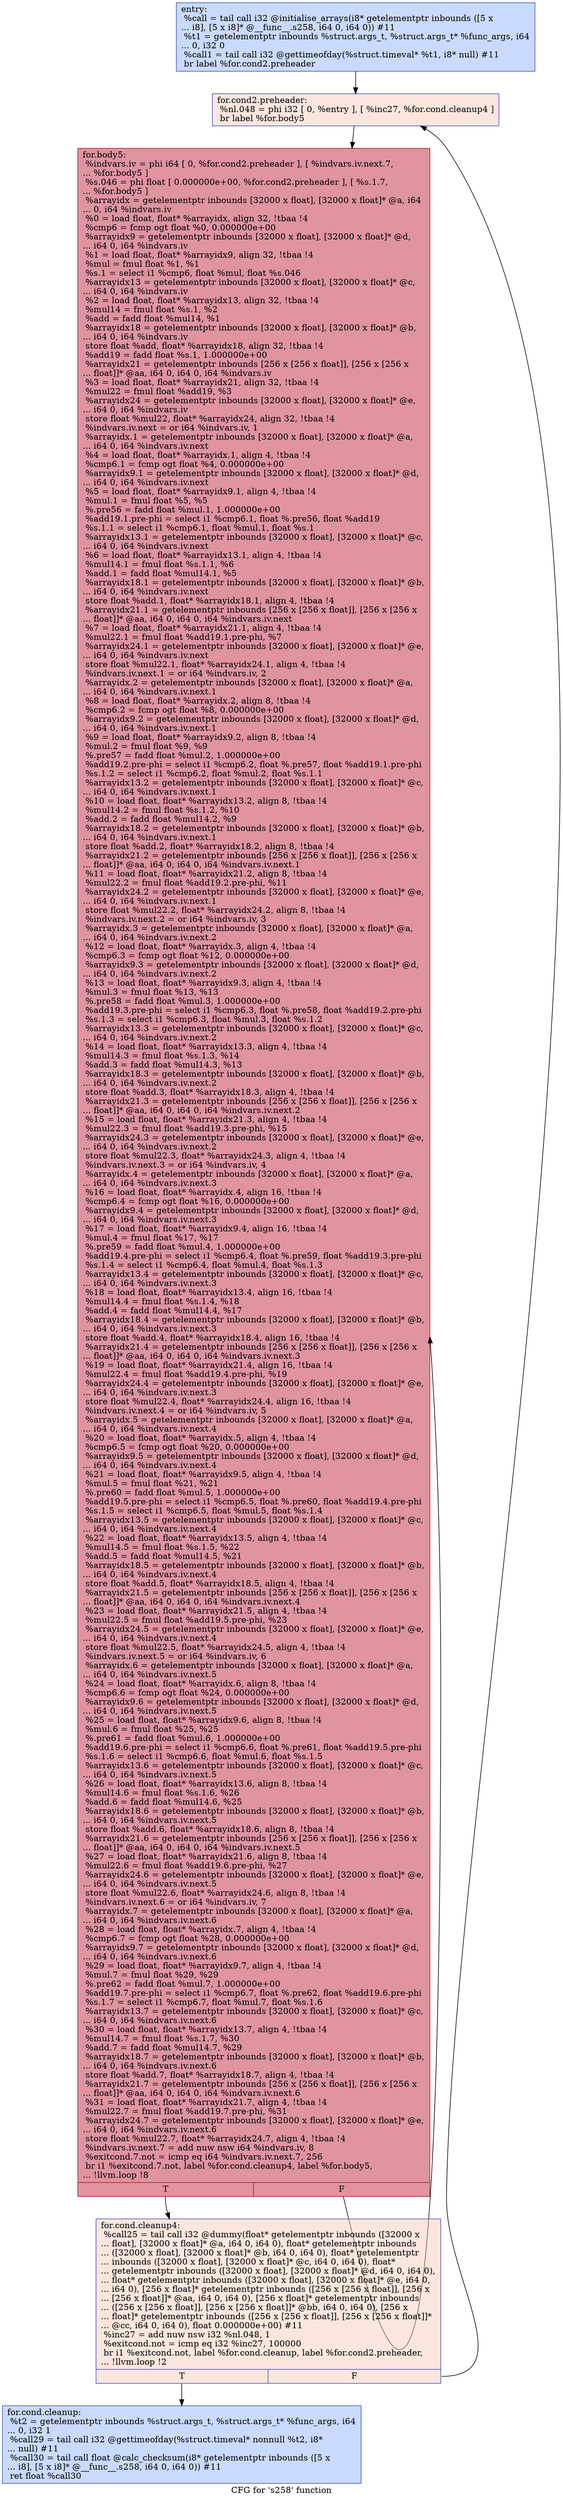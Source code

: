 digraph "CFG for 's258' function" {
	label="CFG for 's258' function";

	Node0x564c93af3260 [shape=record,color="#3d50c3ff", style=filled, fillcolor="#88abfd70",label="{entry:\l  %call = tail call i32 @initialise_arrays(i8* getelementptr inbounds ([5 x\l... i8], [5 x i8]* @__func__.s258, i64 0, i64 0)) #11\l  %t1 = getelementptr inbounds %struct.args_t, %struct.args_t* %func_args, i64\l... 0, i32 0\l  %call1 = tail call i32 @gettimeofday(%struct.timeval* %t1, i8* null) #11\l  br label %for.cond2.preheader\l}"];
	Node0x564c93af3260 -> Node0x564c93af3700;
	Node0x564c93af3700 [shape=record,color="#3d50c3ff", style=filled, fillcolor="#f3c7b170",label="{for.cond2.preheader:                              \l  %nl.048 = phi i32 [ 0, %entry ], [ %inc27, %for.cond.cleanup4 ]\l  br label %for.body5\l}"];
	Node0x564c93af3700 -> Node0x564c93af3930;
	Node0x564c93af39f0 [shape=record,color="#3d50c3ff", style=filled, fillcolor="#88abfd70",label="{for.cond.cleanup:                                 \l  %t2 = getelementptr inbounds %struct.args_t, %struct.args_t* %func_args, i64\l... 0, i32 1\l  %call29 = tail call i32 @gettimeofday(%struct.timeval* nonnull %t2, i8*\l... null) #11\l  %call30 = tail call float @calc_checksum(i8* getelementptr inbounds ([5 x\l... i8], [5 x i8]* @__func__.s258, i64 0, i64 0)) #11\l  ret float %call30\l}"];
	Node0x564c93af3820 [shape=record,color="#3d50c3ff", style=filled, fillcolor="#f3c7b170",label="{for.cond.cleanup4:                                \l  %call25 = tail call i32 @dummy(float* getelementptr inbounds ([32000 x\l... float], [32000 x float]* @a, i64 0, i64 0), float* getelementptr inbounds\l... ([32000 x float], [32000 x float]* @b, i64 0, i64 0), float* getelementptr\l... inbounds ([32000 x float], [32000 x float]* @c, i64 0, i64 0), float*\l... getelementptr inbounds ([32000 x float], [32000 x float]* @d, i64 0, i64 0),\l... float* getelementptr inbounds ([32000 x float], [32000 x float]* @e, i64 0,\l... i64 0), [256 x float]* getelementptr inbounds ([256 x [256 x float]], [256 x\l... [256 x float]]* @aa, i64 0, i64 0), [256 x float]* getelementptr inbounds\l... ([256 x [256 x float]], [256 x [256 x float]]* @bb, i64 0, i64 0), [256 x\l... float]* getelementptr inbounds ([256 x [256 x float]], [256 x [256 x float]]*\l... @cc, i64 0, i64 0), float 0.000000e+00) #11\l  %inc27 = add nuw nsw i32 %nl.048, 1\l  %exitcond.not = icmp eq i32 %inc27, 100000\l  br i1 %exitcond.not, label %for.cond.cleanup, label %for.cond2.preheader,\l... !llvm.loop !2\l|{<s0>T|<s1>F}}"];
	Node0x564c93af3820:s0 -> Node0x564c93af39f0;
	Node0x564c93af3820:s1 -> Node0x564c93af3700;
	Node0x564c93af3930 [shape=record,color="#b70d28ff", style=filled, fillcolor="#b70d2870",label="{for.body5:                                        \l  %indvars.iv = phi i64 [ 0, %for.cond2.preheader ], [ %indvars.iv.next.7,\l... %for.body5 ]\l  %s.046 = phi float [ 0.000000e+00, %for.cond2.preheader ], [ %s.1.7,\l... %for.body5 ]\l  %arrayidx = getelementptr inbounds [32000 x float], [32000 x float]* @a, i64\l... 0, i64 %indvars.iv\l  %0 = load float, float* %arrayidx, align 32, !tbaa !4\l  %cmp6 = fcmp ogt float %0, 0.000000e+00\l  %arrayidx9 = getelementptr inbounds [32000 x float], [32000 x float]* @d,\l... i64 0, i64 %indvars.iv\l  %1 = load float, float* %arrayidx9, align 32, !tbaa !4\l  %mul = fmul float %1, %1\l  %s.1 = select i1 %cmp6, float %mul, float %s.046\l  %arrayidx13 = getelementptr inbounds [32000 x float], [32000 x float]* @c,\l... i64 0, i64 %indvars.iv\l  %2 = load float, float* %arrayidx13, align 32, !tbaa !4\l  %mul14 = fmul float %s.1, %2\l  %add = fadd float %mul14, %1\l  %arrayidx18 = getelementptr inbounds [32000 x float], [32000 x float]* @b,\l... i64 0, i64 %indvars.iv\l  store float %add, float* %arrayidx18, align 32, !tbaa !4\l  %add19 = fadd float %s.1, 1.000000e+00\l  %arrayidx21 = getelementptr inbounds [256 x [256 x float]], [256 x [256 x\l... float]]* @aa, i64 0, i64 0, i64 %indvars.iv\l  %3 = load float, float* %arrayidx21, align 32, !tbaa !4\l  %mul22 = fmul float %add19, %3\l  %arrayidx24 = getelementptr inbounds [32000 x float], [32000 x float]* @e,\l... i64 0, i64 %indvars.iv\l  store float %mul22, float* %arrayidx24, align 32, !tbaa !4\l  %indvars.iv.next = or i64 %indvars.iv, 1\l  %arrayidx.1 = getelementptr inbounds [32000 x float], [32000 x float]* @a,\l... i64 0, i64 %indvars.iv.next\l  %4 = load float, float* %arrayidx.1, align 4, !tbaa !4\l  %cmp6.1 = fcmp ogt float %4, 0.000000e+00\l  %arrayidx9.1 = getelementptr inbounds [32000 x float], [32000 x float]* @d,\l... i64 0, i64 %indvars.iv.next\l  %5 = load float, float* %arrayidx9.1, align 4, !tbaa !4\l  %mul.1 = fmul float %5, %5\l  %.pre56 = fadd float %mul.1, 1.000000e+00\l  %add19.1.pre-phi = select i1 %cmp6.1, float %.pre56, float %add19\l  %s.1.1 = select i1 %cmp6.1, float %mul.1, float %s.1\l  %arrayidx13.1 = getelementptr inbounds [32000 x float], [32000 x float]* @c,\l... i64 0, i64 %indvars.iv.next\l  %6 = load float, float* %arrayidx13.1, align 4, !tbaa !4\l  %mul14.1 = fmul float %s.1.1, %6\l  %add.1 = fadd float %mul14.1, %5\l  %arrayidx18.1 = getelementptr inbounds [32000 x float], [32000 x float]* @b,\l... i64 0, i64 %indvars.iv.next\l  store float %add.1, float* %arrayidx18.1, align 4, !tbaa !4\l  %arrayidx21.1 = getelementptr inbounds [256 x [256 x float]], [256 x [256 x\l... float]]* @aa, i64 0, i64 0, i64 %indvars.iv.next\l  %7 = load float, float* %arrayidx21.1, align 4, !tbaa !4\l  %mul22.1 = fmul float %add19.1.pre-phi, %7\l  %arrayidx24.1 = getelementptr inbounds [32000 x float], [32000 x float]* @e,\l... i64 0, i64 %indvars.iv.next\l  store float %mul22.1, float* %arrayidx24.1, align 4, !tbaa !4\l  %indvars.iv.next.1 = or i64 %indvars.iv, 2\l  %arrayidx.2 = getelementptr inbounds [32000 x float], [32000 x float]* @a,\l... i64 0, i64 %indvars.iv.next.1\l  %8 = load float, float* %arrayidx.2, align 8, !tbaa !4\l  %cmp6.2 = fcmp ogt float %8, 0.000000e+00\l  %arrayidx9.2 = getelementptr inbounds [32000 x float], [32000 x float]* @d,\l... i64 0, i64 %indvars.iv.next.1\l  %9 = load float, float* %arrayidx9.2, align 8, !tbaa !4\l  %mul.2 = fmul float %9, %9\l  %.pre57 = fadd float %mul.2, 1.000000e+00\l  %add19.2.pre-phi = select i1 %cmp6.2, float %.pre57, float %add19.1.pre-phi\l  %s.1.2 = select i1 %cmp6.2, float %mul.2, float %s.1.1\l  %arrayidx13.2 = getelementptr inbounds [32000 x float], [32000 x float]* @c,\l... i64 0, i64 %indvars.iv.next.1\l  %10 = load float, float* %arrayidx13.2, align 8, !tbaa !4\l  %mul14.2 = fmul float %s.1.2, %10\l  %add.2 = fadd float %mul14.2, %9\l  %arrayidx18.2 = getelementptr inbounds [32000 x float], [32000 x float]* @b,\l... i64 0, i64 %indvars.iv.next.1\l  store float %add.2, float* %arrayidx18.2, align 8, !tbaa !4\l  %arrayidx21.2 = getelementptr inbounds [256 x [256 x float]], [256 x [256 x\l... float]]* @aa, i64 0, i64 0, i64 %indvars.iv.next.1\l  %11 = load float, float* %arrayidx21.2, align 8, !tbaa !4\l  %mul22.2 = fmul float %add19.2.pre-phi, %11\l  %arrayidx24.2 = getelementptr inbounds [32000 x float], [32000 x float]* @e,\l... i64 0, i64 %indvars.iv.next.1\l  store float %mul22.2, float* %arrayidx24.2, align 8, !tbaa !4\l  %indvars.iv.next.2 = or i64 %indvars.iv, 3\l  %arrayidx.3 = getelementptr inbounds [32000 x float], [32000 x float]* @a,\l... i64 0, i64 %indvars.iv.next.2\l  %12 = load float, float* %arrayidx.3, align 4, !tbaa !4\l  %cmp6.3 = fcmp ogt float %12, 0.000000e+00\l  %arrayidx9.3 = getelementptr inbounds [32000 x float], [32000 x float]* @d,\l... i64 0, i64 %indvars.iv.next.2\l  %13 = load float, float* %arrayidx9.3, align 4, !tbaa !4\l  %mul.3 = fmul float %13, %13\l  %.pre58 = fadd float %mul.3, 1.000000e+00\l  %add19.3.pre-phi = select i1 %cmp6.3, float %.pre58, float %add19.2.pre-phi\l  %s.1.3 = select i1 %cmp6.3, float %mul.3, float %s.1.2\l  %arrayidx13.3 = getelementptr inbounds [32000 x float], [32000 x float]* @c,\l... i64 0, i64 %indvars.iv.next.2\l  %14 = load float, float* %arrayidx13.3, align 4, !tbaa !4\l  %mul14.3 = fmul float %s.1.3, %14\l  %add.3 = fadd float %mul14.3, %13\l  %arrayidx18.3 = getelementptr inbounds [32000 x float], [32000 x float]* @b,\l... i64 0, i64 %indvars.iv.next.2\l  store float %add.3, float* %arrayidx18.3, align 4, !tbaa !4\l  %arrayidx21.3 = getelementptr inbounds [256 x [256 x float]], [256 x [256 x\l... float]]* @aa, i64 0, i64 0, i64 %indvars.iv.next.2\l  %15 = load float, float* %arrayidx21.3, align 4, !tbaa !4\l  %mul22.3 = fmul float %add19.3.pre-phi, %15\l  %arrayidx24.3 = getelementptr inbounds [32000 x float], [32000 x float]* @e,\l... i64 0, i64 %indvars.iv.next.2\l  store float %mul22.3, float* %arrayidx24.3, align 4, !tbaa !4\l  %indvars.iv.next.3 = or i64 %indvars.iv, 4\l  %arrayidx.4 = getelementptr inbounds [32000 x float], [32000 x float]* @a,\l... i64 0, i64 %indvars.iv.next.3\l  %16 = load float, float* %arrayidx.4, align 16, !tbaa !4\l  %cmp6.4 = fcmp ogt float %16, 0.000000e+00\l  %arrayidx9.4 = getelementptr inbounds [32000 x float], [32000 x float]* @d,\l... i64 0, i64 %indvars.iv.next.3\l  %17 = load float, float* %arrayidx9.4, align 16, !tbaa !4\l  %mul.4 = fmul float %17, %17\l  %.pre59 = fadd float %mul.4, 1.000000e+00\l  %add19.4.pre-phi = select i1 %cmp6.4, float %.pre59, float %add19.3.pre-phi\l  %s.1.4 = select i1 %cmp6.4, float %mul.4, float %s.1.3\l  %arrayidx13.4 = getelementptr inbounds [32000 x float], [32000 x float]* @c,\l... i64 0, i64 %indvars.iv.next.3\l  %18 = load float, float* %arrayidx13.4, align 16, !tbaa !4\l  %mul14.4 = fmul float %s.1.4, %18\l  %add.4 = fadd float %mul14.4, %17\l  %arrayidx18.4 = getelementptr inbounds [32000 x float], [32000 x float]* @b,\l... i64 0, i64 %indvars.iv.next.3\l  store float %add.4, float* %arrayidx18.4, align 16, !tbaa !4\l  %arrayidx21.4 = getelementptr inbounds [256 x [256 x float]], [256 x [256 x\l... float]]* @aa, i64 0, i64 0, i64 %indvars.iv.next.3\l  %19 = load float, float* %arrayidx21.4, align 16, !tbaa !4\l  %mul22.4 = fmul float %add19.4.pre-phi, %19\l  %arrayidx24.4 = getelementptr inbounds [32000 x float], [32000 x float]* @e,\l... i64 0, i64 %indvars.iv.next.3\l  store float %mul22.4, float* %arrayidx24.4, align 16, !tbaa !4\l  %indvars.iv.next.4 = or i64 %indvars.iv, 5\l  %arrayidx.5 = getelementptr inbounds [32000 x float], [32000 x float]* @a,\l... i64 0, i64 %indvars.iv.next.4\l  %20 = load float, float* %arrayidx.5, align 4, !tbaa !4\l  %cmp6.5 = fcmp ogt float %20, 0.000000e+00\l  %arrayidx9.5 = getelementptr inbounds [32000 x float], [32000 x float]* @d,\l... i64 0, i64 %indvars.iv.next.4\l  %21 = load float, float* %arrayidx9.5, align 4, !tbaa !4\l  %mul.5 = fmul float %21, %21\l  %.pre60 = fadd float %mul.5, 1.000000e+00\l  %add19.5.pre-phi = select i1 %cmp6.5, float %.pre60, float %add19.4.pre-phi\l  %s.1.5 = select i1 %cmp6.5, float %mul.5, float %s.1.4\l  %arrayidx13.5 = getelementptr inbounds [32000 x float], [32000 x float]* @c,\l... i64 0, i64 %indvars.iv.next.4\l  %22 = load float, float* %arrayidx13.5, align 4, !tbaa !4\l  %mul14.5 = fmul float %s.1.5, %22\l  %add.5 = fadd float %mul14.5, %21\l  %arrayidx18.5 = getelementptr inbounds [32000 x float], [32000 x float]* @b,\l... i64 0, i64 %indvars.iv.next.4\l  store float %add.5, float* %arrayidx18.5, align 4, !tbaa !4\l  %arrayidx21.5 = getelementptr inbounds [256 x [256 x float]], [256 x [256 x\l... float]]* @aa, i64 0, i64 0, i64 %indvars.iv.next.4\l  %23 = load float, float* %arrayidx21.5, align 4, !tbaa !4\l  %mul22.5 = fmul float %add19.5.pre-phi, %23\l  %arrayidx24.5 = getelementptr inbounds [32000 x float], [32000 x float]* @e,\l... i64 0, i64 %indvars.iv.next.4\l  store float %mul22.5, float* %arrayidx24.5, align 4, !tbaa !4\l  %indvars.iv.next.5 = or i64 %indvars.iv, 6\l  %arrayidx.6 = getelementptr inbounds [32000 x float], [32000 x float]* @a,\l... i64 0, i64 %indvars.iv.next.5\l  %24 = load float, float* %arrayidx.6, align 8, !tbaa !4\l  %cmp6.6 = fcmp ogt float %24, 0.000000e+00\l  %arrayidx9.6 = getelementptr inbounds [32000 x float], [32000 x float]* @d,\l... i64 0, i64 %indvars.iv.next.5\l  %25 = load float, float* %arrayidx9.6, align 8, !tbaa !4\l  %mul.6 = fmul float %25, %25\l  %.pre61 = fadd float %mul.6, 1.000000e+00\l  %add19.6.pre-phi = select i1 %cmp6.6, float %.pre61, float %add19.5.pre-phi\l  %s.1.6 = select i1 %cmp6.6, float %mul.6, float %s.1.5\l  %arrayidx13.6 = getelementptr inbounds [32000 x float], [32000 x float]* @c,\l... i64 0, i64 %indvars.iv.next.5\l  %26 = load float, float* %arrayidx13.6, align 8, !tbaa !4\l  %mul14.6 = fmul float %s.1.6, %26\l  %add.6 = fadd float %mul14.6, %25\l  %arrayidx18.6 = getelementptr inbounds [32000 x float], [32000 x float]* @b,\l... i64 0, i64 %indvars.iv.next.5\l  store float %add.6, float* %arrayidx18.6, align 8, !tbaa !4\l  %arrayidx21.6 = getelementptr inbounds [256 x [256 x float]], [256 x [256 x\l... float]]* @aa, i64 0, i64 0, i64 %indvars.iv.next.5\l  %27 = load float, float* %arrayidx21.6, align 8, !tbaa !4\l  %mul22.6 = fmul float %add19.6.pre-phi, %27\l  %arrayidx24.6 = getelementptr inbounds [32000 x float], [32000 x float]* @e,\l... i64 0, i64 %indvars.iv.next.5\l  store float %mul22.6, float* %arrayidx24.6, align 8, !tbaa !4\l  %indvars.iv.next.6 = or i64 %indvars.iv, 7\l  %arrayidx.7 = getelementptr inbounds [32000 x float], [32000 x float]* @a,\l... i64 0, i64 %indvars.iv.next.6\l  %28 = load float, float* %arrayidx.7, align 4, !tbaa !4\l  %cmp6.7 = fcmp ogt float %28, 0.000000e+00\l  %arrayidx9.7 = getelementptr inbounds [32000 x float], [32000 x float]* @d,\l... i64 0, i64 %indvars.iv.next.6\l  %29 = load float, float* %arrayidx9.7, align 4, !tbaa !4\l  %mul.7 = fmul float %29, %29\l  %.pre62 = fadd float %mul.7, 1.000000e+00\l  %add19.7.pre-phi = select i1 %cmp6.7, float %.pre62, float %add19.6.pre-phi\l  %s.1.7 = select i1 %cmp6.7, float %mul.7, float %s.1.6\l  %arrayidx13.7 = getelementptr inbounds [32000 x float], [32000 x float]* @c,\l... i64 0, i64 %indvars.iv.next.6\l  %30 = load float, float* %arrayidx13.7, align 4, !tbaa !4\l  %mul14.7 = fmul float %s.1.7, %30\l  %add.7 = fadd float %mul14.7, %29\l  %arrayidx18.7 = getelementptr inbounds [32000 x float], [32000 x float]* @b,\l... i64 0, i64 %indvars.iv.next.6\l  store float %add.7, float* %arrayidx18.7, align 4, !tbaa !4\l  %arrayidx21.7 = getelementptr inbounds [256 x [256 x float]], [256 x [256 x\l... float]]* @aa, i64 0, i64 0, i64 %indvars.iv.next.6\l  %31 = load float, float* %arrayidx21.7, align 4, !tbaa !4\l  %mul22.7 = fmul float %add19.7.pre-phi, %31\l  %arrayidx24.7 = getelementptr inbounds [32000 x float], [32000 x float]* @e,\l... i64 0, i64 %indvars.iv.next.6\l  store float %mul22.7, float* %arrayidx24.7, align 4, !tbaa !4\l  %indvars.iv.next.7 = add nuw nsw i64 %indvars.iv, 8\l  %exitcond.7.not = icmp eq i64 %indvars.iv.next.7, 256\l  br i1 %exitcond.7.not, label %for.cond.cleanup4, label %for.body5,\l... !llvm.loop !8\l|{<s0>T|<s1>F}}"];
	Node0x564c93af3930:s0 -> Node0x564c93af3820;
	Node0x564c93af3930:s1 -> Node0x564c93af3930;
}
